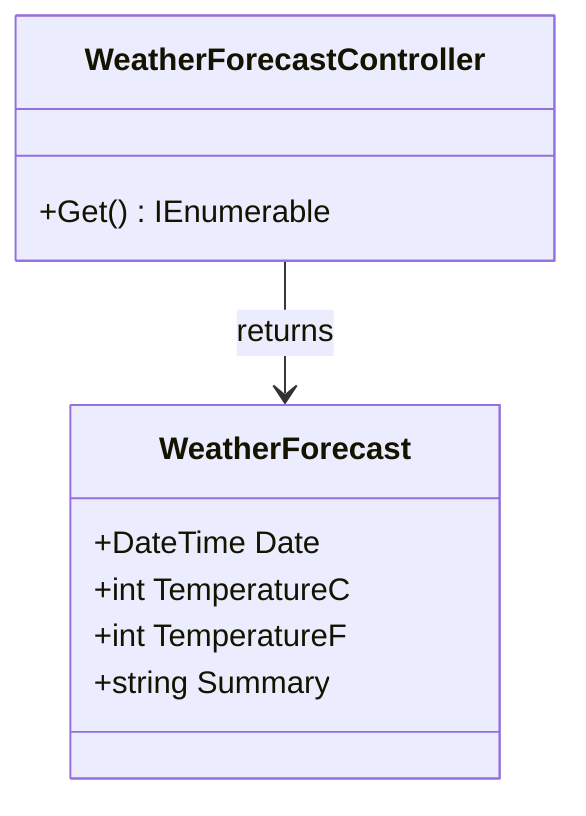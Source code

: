 classDiagram
    class WeatherForecastController {
        +Get() IEnumerable<WeatherForecast>
    }
    
    class WeatherForecast {
        +DateTime Date
        +int TemperatureC
        +int TemperatureF
        +string Summary
    }

    WeatherForecastController --> WeatherForecast : returns
